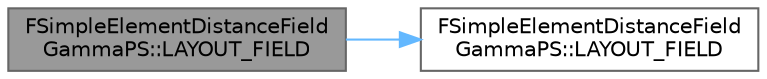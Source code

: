 digraph "FSimpleElementDistanceFieldGammaPS::LAYOUT_FIELD"
{
 // INTERACTIVE_SVG=YES
 // LATEX_PDF_SIZE
  bgcolor="transparent";
  edge [fontname=Helvetica,fontsize=10,labelfontname=Helvetica,labelfontsize=10];
  node [fontname=Helvetica,fontsize=10,shape=box,height=0.2,width=0.4];
  rankdir="LR";
  Node1 [id="Node000001",label="FSimpleElementDistanceField\lGammaPS::LAYOUT_FIELD",height=0.2,width=0.4,color="gray40", fillcolor="grey60", style="filled", fontcolor="black",tooltip="2D vector specifying the direction of shadow"];
  Node1 -> Node2 [id="edge1_Node000001_Node000002",color="steelblue1",style="solid",tooltip=" "];
  Node2 [id="Node000002",label="FSimpleElementDistanceField\lGammaPS::LAYOUT_FIELD",height=0.2,width=0.4,color="grey40", fillcolor="white", style="filled",URL="$db/d87/classFSimpleElementDistanceFieldGammaPS.html#a17c4ece5d7ab5bc9017fcacd3b434b09",tooltip="The width to smooth the edge the texture."];
}
